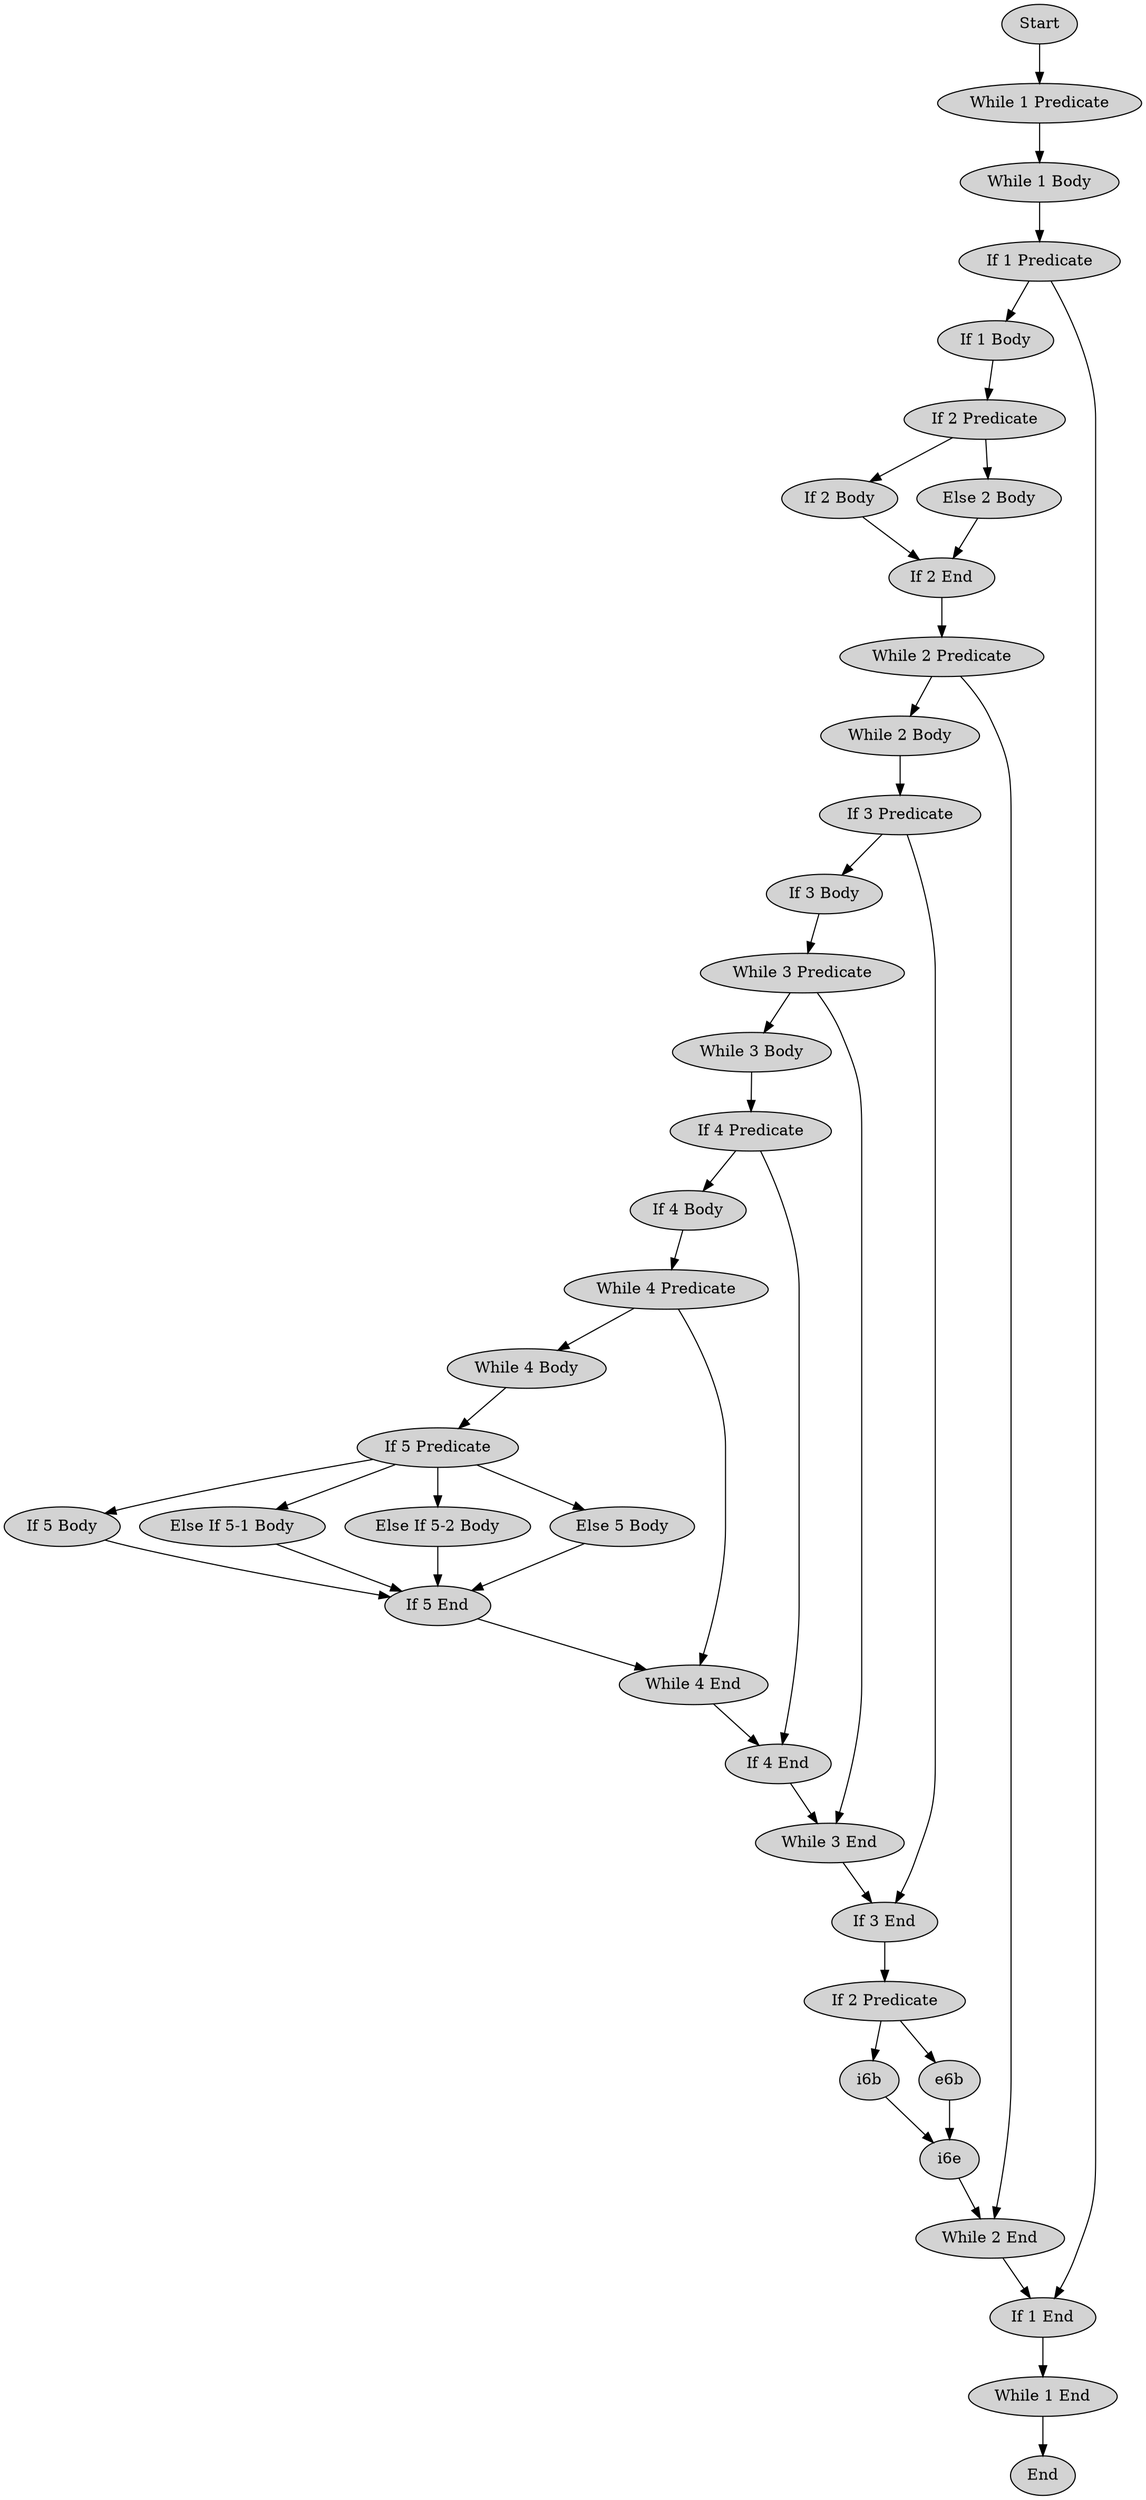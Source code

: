 // This is a control flow graph of the Takai-Jones script without
// taking `last' commands (basically gotos) into account.
digraph CpGTakaiJones {
        node [style=filled,fillcolor=lightgray];
        start [label="Start"];

        w1p [label="While 1 Predicate"];
        w1b [label="While 1 Body"];
        w1e [label="While 1 End"];

        w2p [label="While 2 Predicate"];
        w2b [label="While 2 Body"];
        w2e [label="While 2 End"];

        w3p [label="While 3 Predicate"];
        w3b [label="While 3 Body"];
        w3e [label="While 3 End"];

        w4p [label="While 4 Predicate"];
        w4b [label="While 4 Body"];
        w4e [label="While 4 End"];

        i1p [label="If 1 Predicate"];
        i1b [label="If 1 Body"];
        i1e [label="If 1 End"];

        i2p [label="If 2 Predicate"];
        i2b [label="If 2 Body"];
        e2b [label="Else 2 Body"];
        i2e [label="If 2 End"];

        i3p [label="If 3 Predicate"];
        i3b [label="If 3 Body"];
        i3e [label="If 3 End"];

        i4p [label="If 4 Predicate"];
        i4b [label="If 4 Body"];
        i4e [label="If 4 End"];

        i5p [label="If 5 Predicate"];
        i5b [label="If 5 Body"];
        ei5_1b [label="Else If 5-1 Body"];
        ei5_2b [label="Else If 5-2 Body"];
        e5b [label="Else 5 Body"];
        i5e [label="If 5 End"];

        i6p [label="If 2 Predicate"];
        i2b [label="If 2 Body"];
        e2b [label="Else 2 Body"];
        i2e [label="If 2 End"];

        end [label="End"];

        start -> w1p;
        w1p -> w1b;
        w1b -> i1p
        i1p -> i1b
        i1p -> i1e
        i1b -> i2p
        i2p -> i2b
        i2p -> e2b
        i2b -> i2e
        e2b -> i2e
        i2e -> w2p
        w2p -> w2b
        w2p -> w2e
        w2b -> i3p
        i3p -> i3b
        i3p -> i3e
        i3b -> w3p
        w3p -> w3b
        w3p -> w3e
        w3b -> i4p
        i4p -> i4b
        i4p -> i4e
        i4b -> w4p
        w4p -> w4b
        w4p -> w4e
        w4b -> i5p
        i5p -> i5b
        i5p -> ei5_1b
        i5p -> ei5_2b
        i5p -> e5b
        i5b  -> i5e
        ei5_1b -> i5e
        ei5_2b -> i5e
        e5b -> i5e
        i5e -> w4e
        w4e -> i4e
        i4e -> w3e
        w3e -> i3e
        i3e -> i6p
        i6p -> i6b
        i6p -> e6b
        i6b -> i6e
        e6b -> i6e
        i6e -> w2e
        w2e -> i1e
        i1e -> w1e
        w1e -> end
}
